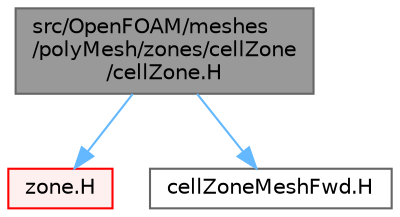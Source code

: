 digraph "src/OpenFOAM/meshes/polyMesh/zones/cellZone/cellZone.H"
{
 // LATEX_PDF_SIZE
  bgcolor="transparent";
  edge [fontname=Helvetica,fontsize=10,labelfontname=Helvetica,labelfontsize=10];
  node [fontname=Helvetica,fontsize=10,shape=box,height=0.2,width=0.4];
  Node1 [id="Node000001",label="src/OpenFOAM/meshes\l/polyMesh/zones/cellZone\l/cellZone.H",height=0.2,width=0.4,color="gray40", fillcolor="grey60", style="filled", fontcolor="black",tooltip=" "];
  Node1 -> Node2 [id="edge1_Node000001_Node000002",color="steelblue1",style="solid",tooltip=" "];
  Node2 [id="Node000002",label="zone.H",height=0.2,width=0.4,color="red", fillcolor="#FFF0F0", style="filled",URL="$zone_8H.html",tooltip=" "];
  Node1 -> Node145 [id="edge2_Node000001_Node000145",color="steelblue1",style="solid",tooltip=" "];
  Node145 [id="Node000145",label="cellZoneMeshFwd.H",height=0.2,width=0.4,color="grey40", fillcolor="white", style="filled",URL="$cellZoneMeshFwd_8H.html",tooltip=" "];
}
